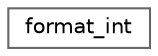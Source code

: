digraph "类继承关系图"
{
 // LATEX_PDF_SIZE
  bgcolor="transparent";
  edge [fontname=Helvetica,fontsize=10,labelfontname=Helvetica,labelfontsize=10];
  node [fontname=Helvetica,fontsize=10,shape=box,height=0.2,width=0.4];
  rankdir="LR";
  Node0 [id="Node000000",label="format_int",height=0.2,width=0.4,color="grey40", fillcolor="white", style="filled",URL="$classformat__int.html",tooltip="A fast integer formatter."];
}
